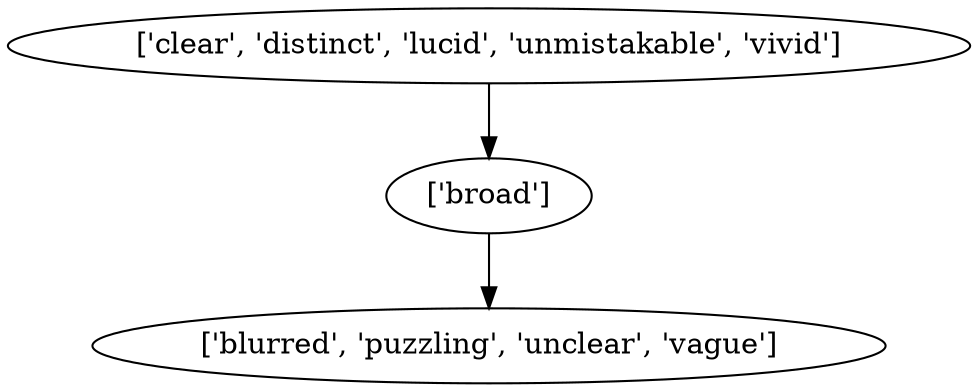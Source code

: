 strict digraph  {
	"['clear', 'distinct', 'lucid', 'unmistakable', 'vivid']" -> "['broad']";
	"['broad']" -> "['blurred', 'puzzling', 'unclear', 'vague']";
}
